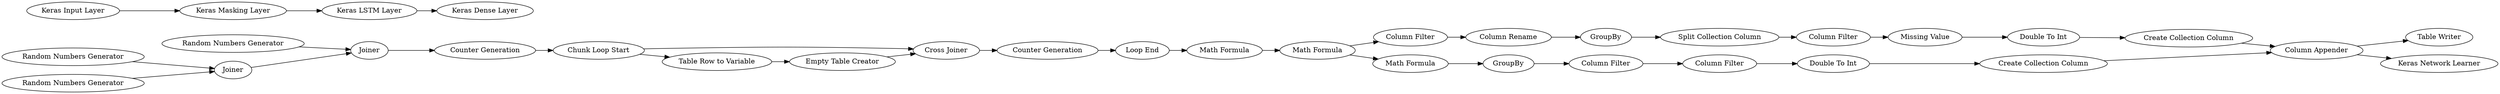 digraph {
	"4218834560109974983_21" [label="Column Filter"]
	"4218834560109974983_35" [label="Double To Int"]
	"4218834560109974983_32" [label="Column Filter"]
	"4218834560109974983_18" [label="Column Rename"]
	"4218834560109974983_27" [label="Keras Masking Layer"]
	"4218834560109974983_24" [label="Column Filter"]
	"4218834560109974983_13" [label="Counter Generation"]
	"4218834560109974983_33" [label="Column Appender"]
	"4218834560109974983_11" [label="Cross Joiner"]
	"4218834560109974983_25" [label="Missing Value"]
	"4218834560109974983_30" [label="Create Collection Column"]
	"4218834560109974983_26" [label="Keras Input Layer"]
	"4218834560109974983_28" [label="Keras LSTM Layer"]
	"4218834560109974983_17" [label="Column Filter"]
	"4218834560109974983_36" [label="Keras Dense Layer"]
	"4218834560109974983_10" [label="Empty Table Creator"]
	"4218834560109974983_16" [label="Math Formula"]
	"4218834560109974983_20" [label="Split Collection Column"]
	"4218834560109974983_3" [label="Random Numbers Generator"]
	"4218834560109974983_5" [label="Random Numbers Generator"]
	"4218834560109974983_19" [label=GroupBy]
	"4218834560109974983_15" [label="Math Formula"]
	"4218834560109974983_22" [label="Math Formula"]
	"4218834560109974983_6" [label=Joiner]
	"4218834560109974983_9" [label="Table Row to Variable"]
	"4218834560109974983_12" [label="Loop End"]
	"4218834560109974983_37" [label="Table Writer"]
	"4218834560109974983_8" [label="Chunk Loop Start"]
	"4218834560109974983_4" [label="Random Numbers Generator"]
	"4218834560109974983_23" [label=GroupBy]
	"4218834560109974983_14" [label="Counter Generation"]
	"4218834560109974983_7" [label=Joiner]
	"4218834560109974983_34" [label="Double To Int"]
	"4218834560109974983_31" [label="Create Collection Column"]
	"4218834560109974983_29" [label="Keras Network Learner"]
	"4218834560109974983_26" -> "4218834560109974983_27"
	"4218834560109974983_12" -> "4218834560109974983_15"
	"4218834560109974983_17" -> "4218834560109974983_18"
	"4218834560109974983_13" -> "4218834560109974983_8"
	"4218834560109974983_35" -> "4218834560109974983_31"
	"4218834560109974983_3" -> "4218834560109974983_6"
	"4218834560109974983_27" -> "4218834560109974983_28"
	"4218834560109974983_21" -> "4218834560109974983_25"
	"4218834560109974983_32" -> "4218834560109974983_35"
	"4218834560109974983_4" -> "4218834560109974983_6"
	"4218834560109974983_16" -> "4218834560109974983_17"
	"4218834560109974983_24" -> "4218834560109974983_32"
	"4218834560109974983_33" -> "4218834560109974983_37"
	"4218834560109974983_30" -> "4218834560109974983_33"
	"4218834560109974983_11" -> "4218834560109974983_14"
	"4218834560109974983_20" -> "4218834560109974983_21"
	"4218834560109974983_9" -> "4218834560109974983_10"
	"4218834560109974983_28" -> "4218834560109974983_36"
	"4218834560109974983_31" -> "4218834560109974983_33"
	"4218834560109974983_18" -> "4218834560109974983_19"
	"4218834560109974983_23" -> "4218834560109974983_24"
	"4218834560109974983_25" -> "4218834560109974983_34"
	"4218834560109974983_34" -> "4218834560109974983_30"
	"4218834560109974983_16" -> "4218834560109974983_22"
	"4218834560109974983_7" -> "4218834560109974983_13"
	"4218834560109974983_8" -> "4218834560109974983_9"
	"4218834560109974983_22" -> "4218834560109974983_23"
	"4218834560109974983_6" -> "4218834560109974983_7"
	"4218834560109974983_33" -> "4218834560109974983_29"
	"4218834560109974983_14" -> "4218834560109974983_12"
	"4218834560109974983_5" -> "4218834560109974983_7"
	"4218834560109974983_8" -> "4218834560109974983_11"
	"4218834560109974983_10" -> "4218834560109974983_11"
	"4218834560109974983_15" -> "4218834560109974983_16"
	"4218834560109974983_19" -> "4218834560109974983_20"
	rankdir=LR
}
